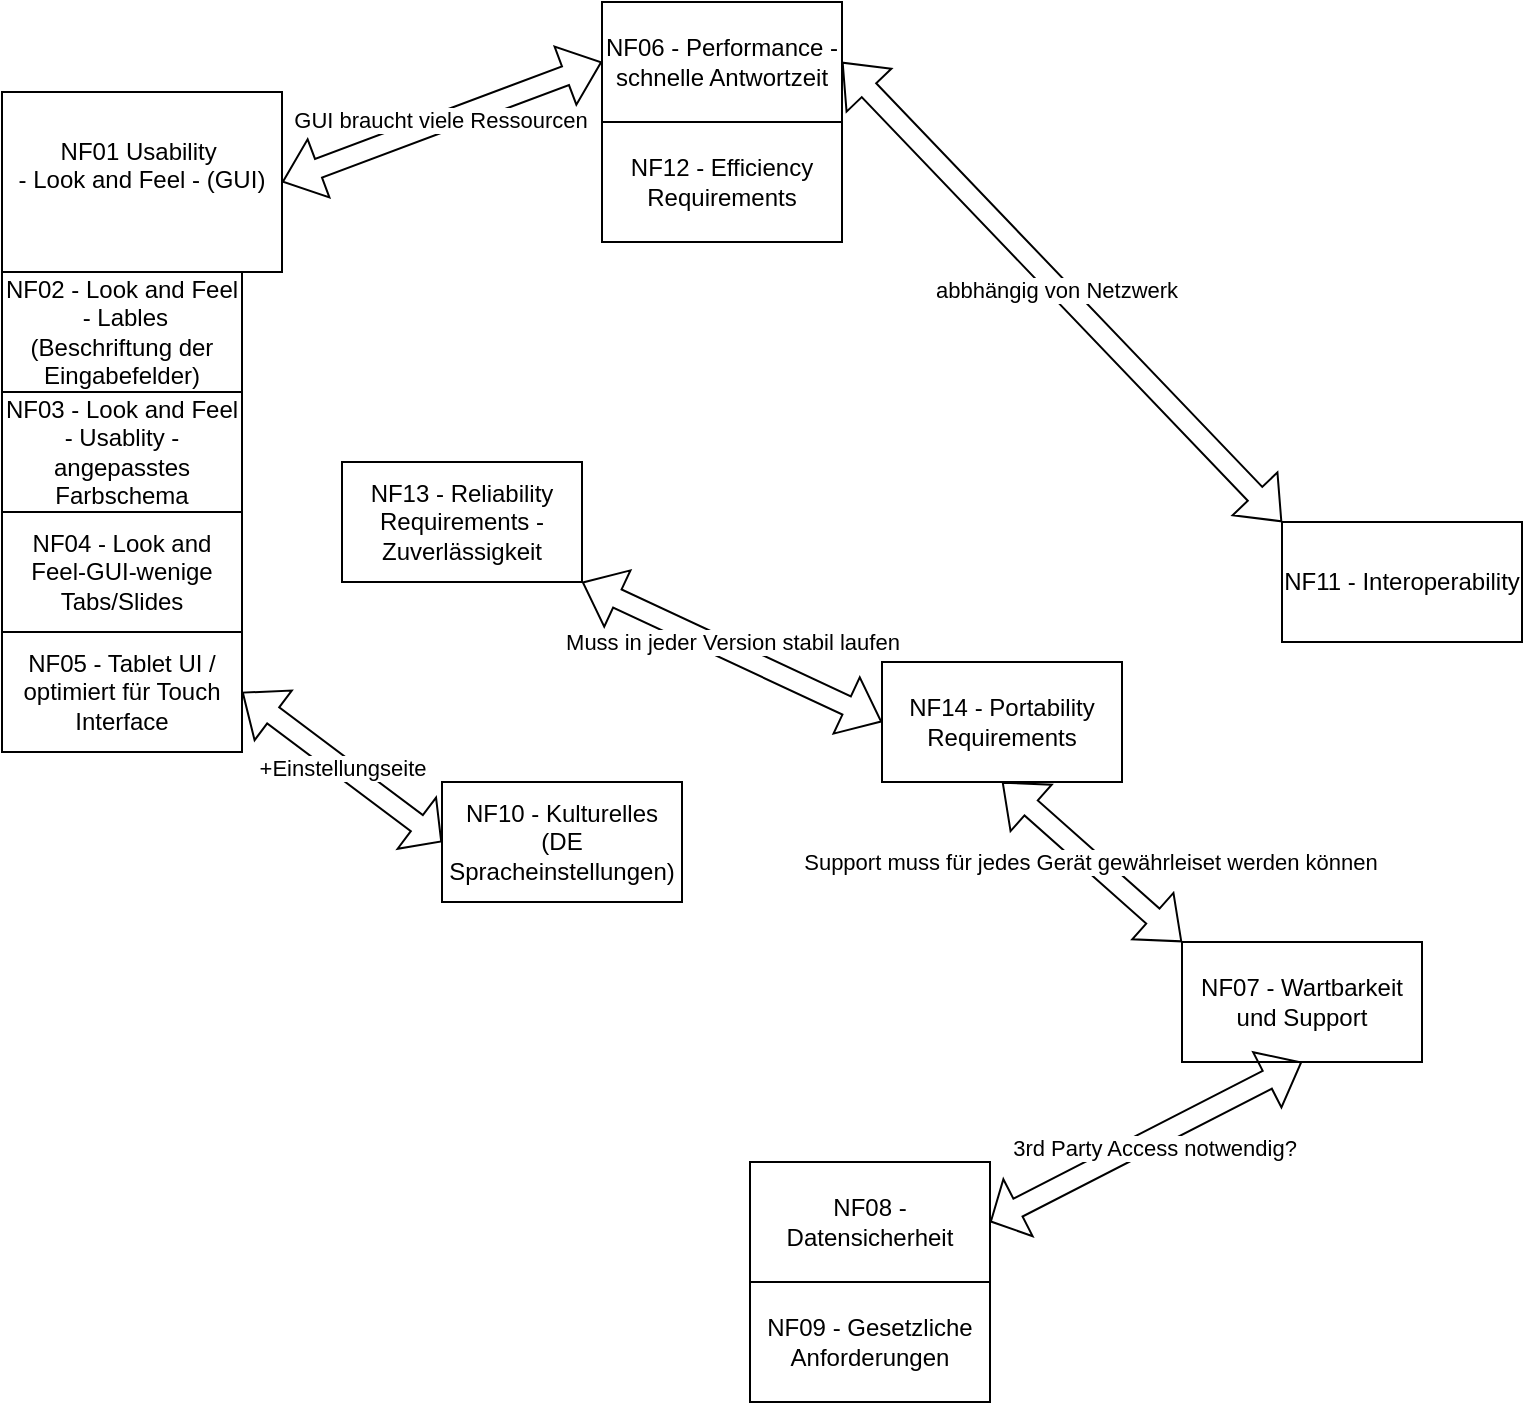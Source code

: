 <mxfile version="24.8.6">
  <diagram name="Seite-1" id="DnXB-zZTz2Z56x0SJixp">
    <mxGraphModel dx="1562" dy="817" grid="1" gridSize="10" guides="1" tooltips="1" connect="1" arrows="1" fold="1" page="1" pageScale="1" pageWidth="827" pageHeight="1169" math="0" shadow="0">
      <root>
        <mxCell id="0" />
        <mxCell id="1" parent="0" />
        <mxCell id="53tc38JX_SwPdcK8660q-1" value="NF04 - Look and Feel-GUI-wenige Tabs/Slides" style="rounded=0;whiteSpace=wrap;html=1;" parent="1" vertex="1">
          <mxGeometry x="40" y="405" width="120" height="60" as="geometry" />
        </mxCell>
        <mxCell id="TPI1LNmROSnbRB8zEQOW-5" value="NF03 -&amp;nbsp;Look and Feel - Usablity - angepasstes Farbschema" style="rounded=0;whiteSpace=wrap;html=1;" parent="1" vertex="1">
          <mxGeometry x="40" y="345" width="120" height="60" as="geometry" />
        </mxCell>
        <mxCell id="53tc38JX_SwPdcK8660q-2" value="NF05 - Tablet UI / optimiert für Touch Interface" style="rounded=0;whiteSpace=wrap;html=1;" parent="1" vertex="1">
          <mxGeometry x="40" y="465" width="120" height="60" as="geometry" />
        </mxCell>
        <mxCell id="BMYMCdN_uTUJN-gc38pX-7" value="NF06 - Performance - schnelle Antwortzeit" style="rounded=0;whiteSpace=wrap;html=1;" parent="1" vertex="1">
          <mxGeometry x="340" y="150" width="120" height="60" as="geometry" />
        </mxCell>
        <mxCell id="BMYMCdN_uTUJN-gc38pX-8" value="NF07 - Wartbarkeit und Support" style="rounded=0;whiteSpace=wrap;html=1;" parent="1" vertex="1">
          <mxGeometry x="630" y="620" width="120" height="60" as="geometry" />
        </mxCell>
        <mxCell id="BMYMCdN_uTUJN-gc38pX-9" value="NF08 - Datensicherheit" style="rounded=0;whiteSpace=wrap;html=1;" parent="1" vertex="1">
          <mxGeometry x="414" y="730" width="120" height="60" as="geometry" />
        </mxCell>
        <mxCell id="BMYMCdN_uTUJN-gc38pX-10" value="NF09 - Gesetzliche Anforderungen" style="rounded=0;whiteSpace=wrap;html=1;" parent="1" vertex="1">
          <mxGeometry x="414" y="790" width="120" height="60" as="geometry" />
        </mxCell>
        <mxCell id="BMYMCdN_uTUJN-gc38pX-11" value="NF10 - Kulturelles (DE Spracheinstellungen)" style="rounded=0;whiteSpace=wrap;html=1;" parent="1" vertex="1">
          <mxGeometry x="260" y="540" width="120" height="60" as="geometry" />
        </mxCell>
        <mxCell id="BMYMCdN_uTUJN-gc38pX-21" value="NF02 - Look and Feel&lt;div&gt;&amp;nbsp;- Lables&lt;div&gt;(Beschriftung der Eingabefelder)&lt;/div&gt;&lt;/div&gt;" style="rounded=0;whiteSpace=wrap;html=1;" parent="1" vertex="1">
          <mxGeometry x="40" y="285" width="120" height="60" as="geometry" />
        </mxCell>
        <mxCell id="BMYMCdN_uTUJN-gc38pX-22" value="NF01&amp;nbsp;&lt;span style=&quot;background-color: initial;&quot;&gt;Usability&amp;nbsp;&lt;/span&gt;&lt;div&gt;&lt;div style=&quot;font-size: 14px;&quot;&gt;&lt;div style=&quot;font-size: 12px; text-align: left; text-wrap-mode: nowrap;&quot;&gt;&lt;span style=&quot;text-align: center; text-wrap-mode: wrap;&quot;&gt;- Look and Feel - (GUI&lt;/span&gt;&lt;span style=&quot;text-align: center; text-wrap-mode: wrap; background-color: initial;&quot;&gt;)&lt;/span&gt;&lt;/div&gt;&lt;div&gt;&lt;span style=&quot;text-align: center; text-wrap-mode: wrap; background-color: initial;&quot;&gt;&lt;br&gt;&lt;/span&gt;&lt;/div&gt;&lt;/div&gt;&lt;/div&gt;" style="rounded=0;whiteSpace=wrap;html=1;" parent="1" vertex="1">
          <mxGeometry x="40" y="195" width="140" height="90" as="geometry" />
        </mxCell>
        <mxCell id="9yBHiL9fVLpHj2R266I5-1" value="" style="shape=flexArrow;endArrow=classic;startArrow=classic;html=1;rounded=0;exitX=1;exitY=0.5;exitDx=0;exitDy=0;entryX=0;entryY=0.5;entryDx=0;entryDy=0;" parent="1" source="BMYMCdN_uTUJN-gc38pX-22" edge="1" target="BMYMCdN_uTUJN-gc38pX-7">
          <mxGeometry width="100" height="100" relative="1" as="geometry">
            <mxPoint x="380" y="590" as="sourcePoint" />
            <mxPoint x="360" y="430" as="targetPoint" />
            <Array as="points" />
          </mxGeometry>
        </mxCell>
        <mxCell id="9yBHiL9fVLpHj2R266I5-4" value="GUI braucht viele Ressourcen" style="edgeLabel;html=1;align=center;verticalAlign=middle;resizable=0;points=[];" parent="9yBHiL9fVLpHj2R266I5-1" vertex="1" connectable="0">
          <mxGeometry x="0.003" y="1" relative="1" as="geometry">
            <mxPoint x="-1" as="offset" />
          </mxGeometry>
        </mxCell>
        <mxCell id="9yBHiL9fVLpHj2R266I5-3" value="+Einstellungseite" style="shape=flexArrow;endArrow=classic;startArrow=classic;html=1;rounded=0;exitX=1;exitY=0.5;exitDx=0;exitDy=0;endWidth=21;endSize=4.74;entryX=0;entryY=0.5;entryDx=0;entryDy=0;" parent="1" target="BMYMCdN_uTUJN-gc38pX-11" edge="1" source="53tc38JX_SwPdcK8660q-2">
          <mxGeometry width="100" height="100" relative="1" as="geometry">
            <mxPoint x="230" y="520" as="sourcePoint" />
            <mxPoint x="340" y="625" as="targetPoint" />
            <Array as="points" />
          </mxGeometry>
        </mxCell>
        <mxCell id="9yBHiL9fVLpHj2R266I5-5" value="3rd Party Access notwendig?" style="shape=flexArrow;endArrow=classic;startArrow=classic;html=1;rounded=0;exitX=0.5;exitY=1;exitDx=0;exitDy=0;endWidth=21;endSize=4.74;entryX=1;entryY=0.5;entryDx=0;entryDy=0;" parent="1" source="BMYMCdN_uTUJN-gc38pX-8" target="BMYMCdN_uTUJN-gc38pX-9" edge="1">
          <mxGeometry x="-0.026" y="5" width="100" height="100" relative="1" as="geometry">
            <mxPoint x="230" y="715" as="sourcePoint" />
            <mxPoint x="350" y="700" as="targetPoint" />
            <Array as="points" />
            <mxPoint as="offset" />
          </mxGeometry>
        </mxCell>
        <mxCell id="9yBHiL9fVLpHj2R266I5-6" value="NF11 - Interoperability" style="rounded=0;whiteSpace=wrap;html=1;" parent="1" vertex="1">
          <mxGeometry x="680" y="410" width="120" height="60" as="geometry" />
        </mxCell>
        <mxCell id="9yBHiL9fVLpHj2R266I5-7" value="" style="shape=flexArrow;endArrow=classic;startArrow=classic;html=1;rounded=0;entryX=0;entryY=0;entryDx=0;entryDy=0;exitX=1;exitY=0.5;exitDx=0;exitDy=0;" parent="1" target="9yBHiL9fVLpHj2R266I5-6" edge="1" source="BMYMCdN_uTUJN-gc38pX-7">
          <mxGeometry width="100" height="100" relative="1" as="geometry">
            <mxPoint x="450" y="430" as="sourcePoint" />
            <mxPoint x="550" y="330" as="targetPoint" />
          </mxGeometry>
        </mxCell>
        <mxCell id="9yBHiL9fVLpHj2R266I5-9" value="abbhängig von Netzwerk" style="edgeLabel;html=1;align=center;verticalAlign=middle;resizable=0;points=[];" parent="9yBHiL9fVLpHj2R266I5-7" vertex="1" connectable="0">
          <mxGeometry x="-0.019" y="-1" relative="1" as="geometry">
            <mxPoint as="offset" />
          </mxGeometry>
        </mxCell>
        <mxCell id="RjCv3SZ7kCJWbtb7FEH8-1" value="NF12 - Efficiency Requirements" style="rounded=0;whiteSpace=wrap;html=1;" vertex="1" parent="1">
          <mxGeometry x="340" y="210" width="120" height="60" as="geometry" />
        </mxCell>
        <mxCell id="RjCv3SZ7kCJWbtb7FEH8-2" value="NF13 - Reliability Requirements - Zuverlässigkeit" style="rounded=0;whiteSpace=wrap;html=1;" vertex="1" parent="1">
          <mxGeometry x="210" y="380" width="120" height="60" as="geometry" />
        </mxCell>
        <mxCell id="RjCv3SZ7kCJWbtb7FEH8-3" value="NF14 - Portability Requirements" style="rounded=0;whiteSpace=wrap;html=1;" vertex="1" parent="1">
          <mxGeometry x="480" y="480" width="120" height="60" as="geometry" />
        </mxCell>
        <mxCell id="RjCv3SZ7kCJWbtb7FEH8-4" value="" style="shape=flexArrow;endArrow=classic;startArrow=classic;html=1;rounded=0;entryX=1;entryY=1;entryDx=0;entryDy=0;exitX=0;exitY=0.5;exitDx=0;exitDy=0;" edge="1" parent="1" source="RjCv3SZ7kCJWbtb7FEH8-3" target="RjCv3SZ7kCJWbtb7FEH8-2">
          <mxGeometry width="100" height="100" relative="1" as="geometry">
            <mxPoint x="360" y="570" as="sourcePoint" />
            <mxPoint x="460" y="470" as="targetPoint" />
            <Array as="points" />
          </mxGeometry>
        </mxCell>
        <mxCell id="RjCv3SZ7kCJWbtb7FEH8-5" value="Muss in jeder Version stabil laufen" style="edgeLabel;html=1;align=center;verticalAlign=middle;resizable=0;points=[];" vertex="1" connectable="0" parent="RjCv3SZ7kCJWbtb7FEH8-4">
          <mxGeometry x="0.031" y="-5" relative="1" as="geometry">
            <mxPoint as="offset" />
          </mxGeometry>
        </mxCell>
        <mxCell id="RjCv3SZ7kCJWbtb7FEH8-6" value="" style="shape=flexArrow;endArrow=classic;startArrow=classic;html=1;rounded=0;exitX=0;exitY=0;exitDx=0;exitDy=0;entryX=0.5;entryY=1;entryDx=0;entryDy=0;" edge="1" parent="1" source="BMYMCdN_uTUJN-gc38pX-8" target="RjCv3SZ7kCJWbtb7FEH8-3">
          <mxGeometry width="100" height="100" relative="1" as="geometry">
            <mxPoint x="530" y="630" as="sourcePoint" />
            <mxPoint x="630" y="530" as="targetPoint" />
          </mxGeometry>
        </mxCell>
        <mxCell id="RjCv3SZ7kCJWbtb7FEH8-7" value="Support muss für jedes Gerät gewährleiset werden können" style="edgeLabel;html=1;align=center;verticalAlign=middle;resizable=0;points=[];" vertex="1" connectable="0" parent="RjCv3SZ7kCJWbtb7FEH8-6">
          <mxGeometry x="0.012" y="1" relative="1" as="geometry">
            <mxPoint as="offset" />
          </mxGeometry>
        </mxCell>
      </root>
    </mxGraphModel>
  </diagram>
</mxfile>
